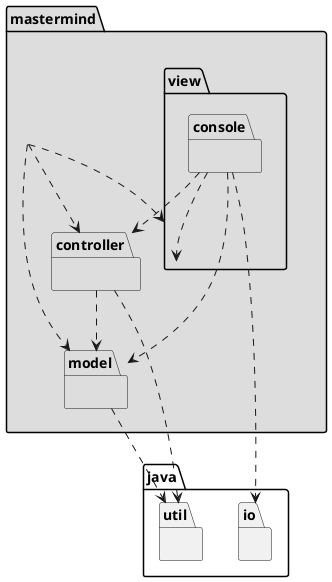 @startuml
package mastermind #DDDDDD {
}

package mastermind.controller #DDDDDD {
}

package mastermind.model #DDDDDD {
}

package mastermind.view #DDDDDD {
}

package mastermind.view.console #DDDDDD {
}

package java.util {
}

package java.io {
}

mastermind -[dashed]-> mastermind.controller
mastermind -[dashed]-> mastermind.view
mastermind -[dashed]-> mastermind.model

mastermind.view.console -[dashed]-> mastermind.view
mastermind.view.console -[dashed]-> mastermind.model
mastermind.view.console -[dashed]-> mastermind.controller
mastermind.view.console -[dashed]-> java.io

mastermind.controller -[dashed]-> mastermind.model
mastermind.controller -[dashed]-> java.util

mastermind.model -[dashed]-> java.util

@enduml

